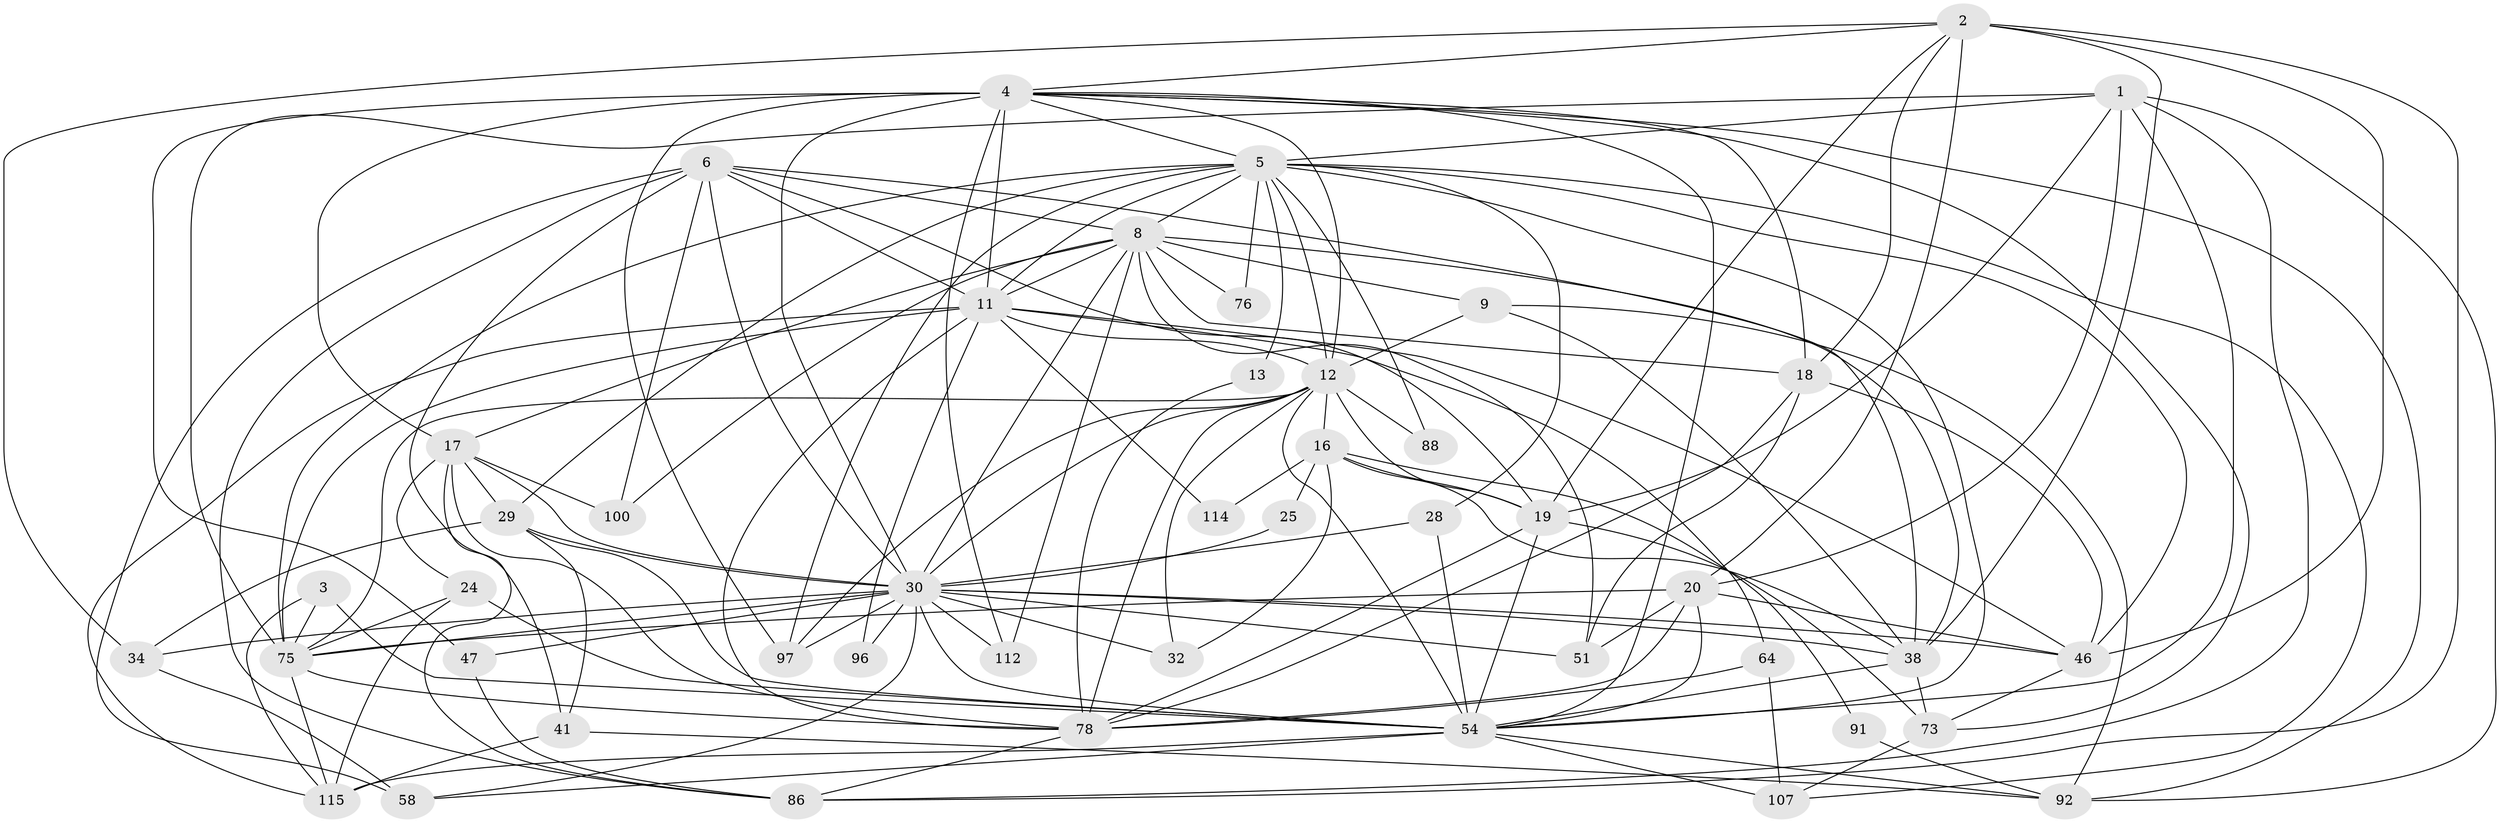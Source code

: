 // original degree distribution, {3: 0.28205128205128205, 2: 0.13675213675213677, 4: 0.28205128205128205, 6: 0.10256410256410256, 5: 0.13675213675213677, 8: 0.017094017094017096, 9: 0.008547008547008548, 7: 0.03418803418803419}
// Generated by graph-tools (version 1.1) at 2025/18/03/04/25 18:18:30]
// undirected, 46 vertices, 146 edges
graph export_dot {
graph [start="1"]
  node [color=gray90,style=filled];
  1 [super="+15"];
  2 [super="+26"];
  3;
  4 [super="+36+42"];
  5 [super="+40+66"];
  6 [super="+43+14+7"];
  8 [super="+59+10"];
  9;
  11 [super="+39+33+106+80"];
  12 [super="+68+27"];
  13;
  16 [super="+60"];
  17 [super="+23+105+98"];
  18 [super="+57+37"];
  19 [super="+67"];
  20 [super="+22"];
  24 [super="+103"];
  25;
  28;
  29 [super="+71"];
  30 [super="+44+48+61+31+52"];
  32 [super="+35"];
  34 [super="+55"];
  38 [super="+65"];
  41 [super="+93"];
  46 [super="+84"];
  47;
  51 [super="+63"];
  54 [super="+62+94"];
  58 [super="+110"];
  64 [super="+117"];
  73 [super="+109"];
  75 [super="+87+82"];
  76;
  78 [super="+101+102"];
  86 [super="+95"];
  88;
  91;
  92;
  96;
  97 [super="+104"];
  100;
  107;
  112;
  114;
  115;
  1 -- 92;
  1 -- 5;
  1 -- 20;
  1 -- 86;
  1 -- 75;
  1 -- 54;
  1 -- 19;
  2 -- 4;
  2 -- 34;
  2 -- 38;
  2 -- 46;
  2 -- 18;
  2 -- 19;
  2 -- 20;
  2 -- 86;
  3 -- 115;
  3 -- 75;
  3 -- 54;
  4 -- 18;
  4 -- 5 [weight=2];
  4 -- 97 [weight=2];
  4 -- 73;
  4 -- 12;
  4 -- 47;
  4 -- 17 [weight=3];
  4 -- 112;
  4 -- 92;
  4 -- 30 [weight=3];
  4 -- 11 [weight=2];
  4 -- 54 [weight=2];
  5 -- 76;
  5 -- 8;
  5 -- 13;
  5 -- 88;
  5 -- 28;
  5 -- 29 [weight=2];
  5 -- 46;
  5 -- 12;
  5 -- 107;
  5 -- 97;
  5 -- 75;
  5 -- 11;
  5 -- 54;
  6 -- 100;
  6 -- 38;
  6 -- 19;
  6 -- 8;
  6 -- 41;
  6 -- 30 [weight=2];
  6 -- 86;
  6 -- 58;
  6 -- 11;
  8 -- 100;
  8 -- 112;
  8 -- 11;
  8 -- 51;
  8 -- 38;
  8 -- 9;
  8 -- 76;
  8 -- 18;
  8 -- 30;
  8 -- 17;
  9 -- 92;
  9 -- 38;
  9 -- 12;
  11 -- 96;
  11 -- 46;
  11 -- 12 [weight=2];
  11 -- 114;
  11 -- 64;
  11 -- 115;
  11 -- 75;
  11 -- 78;
  12 -- 97;
  12 -- 88 [weight=2];
  12 -- 75;
  12 -- 32;
  12 -- 78;
  12 -- 16;
  12 -- 19;
  12 -- 30;
  12 -- 54;
  13 -- 78;
  16 -- 38;
  16 -- 32;
  16 -- 114;
  16 -- 25;
  16 -- 91;
  16 -- 19;
  17 -- 86;
  17 -- 100;
  17 -- 24;
  17 -- 30;
  17 -- 29;
  17 -- 78 [weight=2];
  18 -- 78;
  18 -- 51;
  18 -- 46;
  19 -- 73;
  19 -- 54;
  19 -- 78;
  20 -- 75;
  20 -- 51;
  20 -- 46;
  20 -- 54;
  20 -- 78;
  24 -- 115;
  24 -- 54;
  24 -- 75;
  25 -- 30;
  28 -- 54;
  28 -- 30;
  29 -- 41;
  29 -- 54;
  29 -- 30;
  29 -- 34;
  30 -- 58;
  30 -- 32;
  30 -- 38 [weight=2];
  30 -- 112;
  30 -- 96;
  30 -- 97;
  30 -- 46;
  30 -- 47;
  30 -- 51;
  30 -- 75 [weight=2];
  30 -- 34;
  30 -- 54;
  34 -- 58;
  38 -- 73;
  38 -- 54;
  41 -- 115;
  41 -- 92;
  46 -- 73;
  47 -- 86;
  54 -- 115 [weight=2];
  54 -- 107;
  54 -- 92;
  54 -- 58;
  64 -- 78;
  64 -- 107;
  73 -- 107;
  75 -- 78;
  75 -- 115;
  78 -- 86;
  91 -- 92;
}
